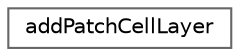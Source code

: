 digraph "Graphical Class Hierarchy"
{
 // LATEX_PDF_SIZE
  bgcolor="transparent";
  edge [fontname=Helvetica,fontsize=10,labelfontname=Helvetica,labelfontsize=10];
  node [fontname=Helvetica,fontsize=10,shape=box,height=0.2,width=0.4];
  rankdir="LR";
  Node0 [id="Node000000",label="addPatchCellLayer",height=0.2,width=0.4,color="grey40", fillcolor="white", style="filled",URL="$classFoam_1_1addPatchCellLayer.html",tooltip="Adds layers of cells to outside of polyPatch. Can optionally create stand-alone extruded mesh (addToM..."];
}
